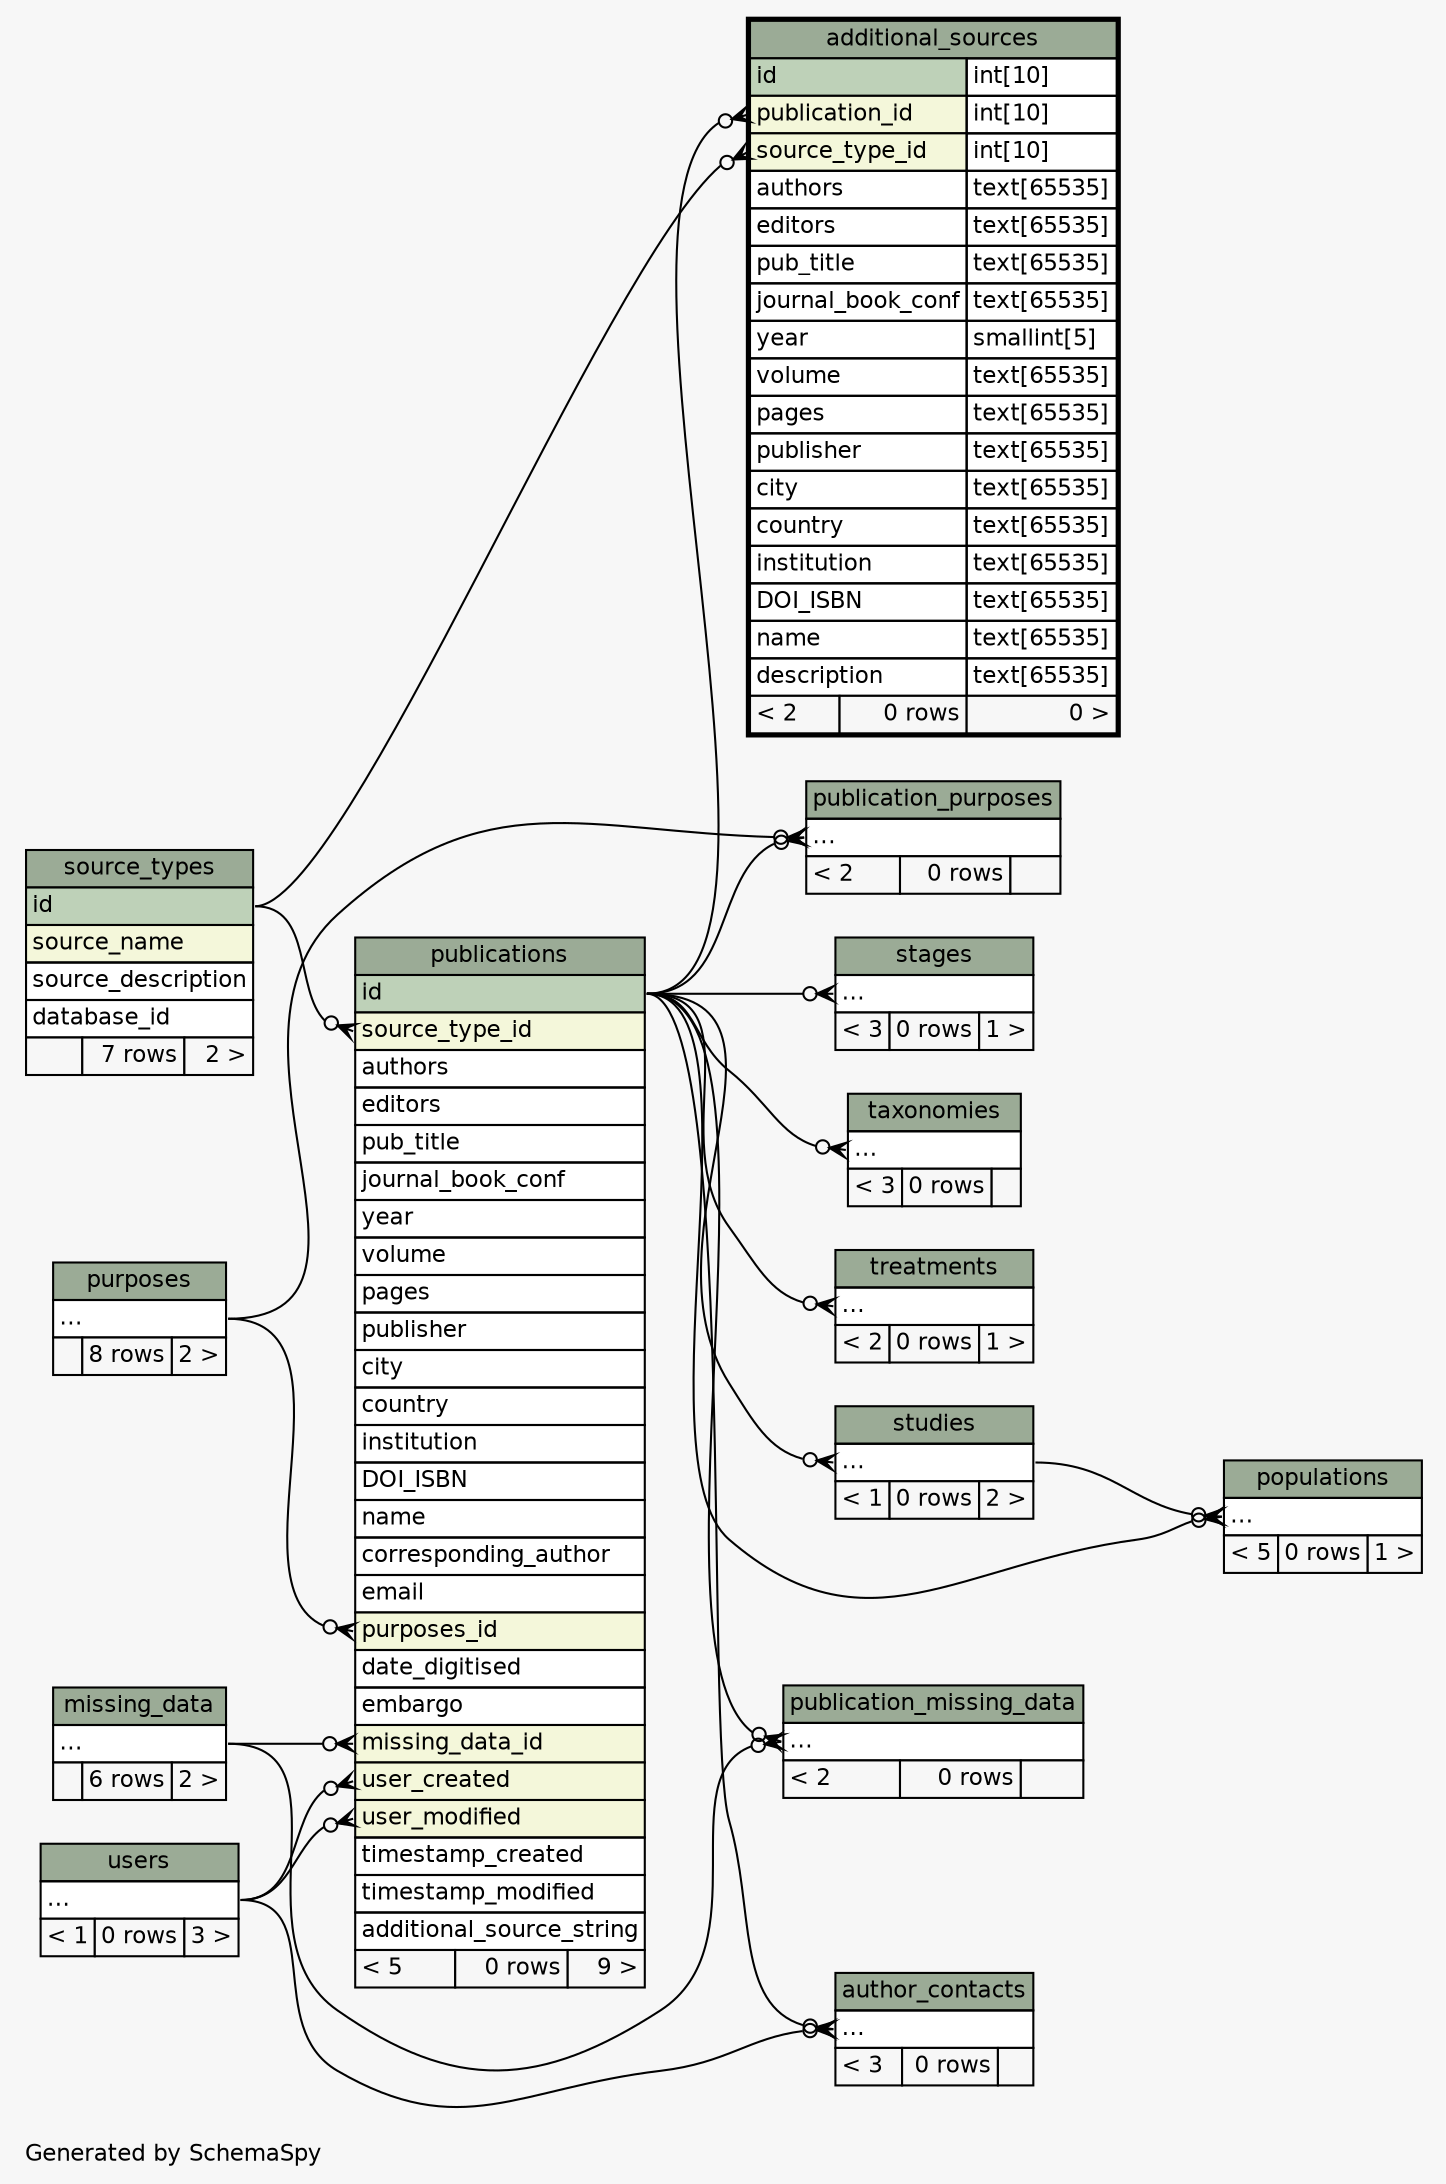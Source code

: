 // dot 2.38.0 on Mac OS X 10.11.1
// SchemaSpy rev 590
digraph "twoDegreesRelationshipsDiagram" {
  graph [
    rankdir="RL"
    bgcolor="#f7f7f7"
    label="\nGenerated by SchemaSpy"
    labeljust="l"
    nodesep="0.18"
    ranksep="0.46"
    fontname="Helvetica"
    fontsize="11"
  ];
  node [
    fontname="Helvetica"
    fontsize="11"
    shape="plaintext"
  ];
  edge [
    arrowsize="0.8"
  ];
  "additional_sources":"publication_id":w -> "publications":"id":e [arrowhead=none dir=back arrowtail=crowodot];
  "additional_sources":"source_type_id":w -> "source_types":"id":e [arrowhead=none dir=back arrowtail=crowodot];
  "author_contacts":"elipses":w -> "users":"elipses":e [arrowhead=none dir=back arrowtail=crowodot];
  "author_contacts":"elipses":w -> "publications":"id":e [arrowhead=none dir=back arrowtail=crowodot];
  "populations":"elipses":w -> "publications":"id":e [arrowhead=none dir=back arrowtail=crowodot];
  "populations":"elipses":w -> "studies":"elipses":e [arrowhead=none dir=back arrowtail=crowodot];
  "publication_missing_data":"elipses":w -> "missing_data":"elipses":e [arrowhead=none dir=back arrowtail=crowodot];
  "publication_missing_data":"elipses":w -> "publications":"id":e [arrowhead=none dir=back arrowtail=crowodot];
  "publication_purposes":"elipses":w -> "publications":"id":e [arrowhead=none dir=back arrowtail=crowodot];
  "publication_purposes":"elipses":w -> "purposes":"elipses":e [arrowhead=none dir=back arrowtail=crowodot];
  "publications":"missing_data_id":w -> "missing_data":"elipses":e [arrowhead=none dir=back arrowtail=crowodot];
  "publications":"purposes_id":w -> "purposes":"elipses":e [arrowhead=none dir=back arrowtail=crowodot];
  "publications":"source_type_id":w -> "source_types":"id":e [arrowhead=none dir=back arrowtail=crowodot];
  "publications":"user_created":w -> "users":"elipses":e [arrowhead=none dir=back arrowtail=crowodot];
  "publications":"user_modified":w -> "users":"elipses":e [arrowhead=none dir=back arrowtail=crowodot];
  "stages":"elipses":w -> "publications":"id":e [arrowhead=none dir=back arrowtail=crowodot];
  "studies":"elipses":w -> "publications":"id":e [arrowhead=none dir=back arrowtail=crowodot];
  "taxonomies":"elipses":w -> "publications":"id":e [arrowhead=none dir=back arrowtail=crowodot];
  "treatments":"elipses":w -> "publications":"id":e [arrowhead=none dir=back arrowtail=crowodot];
  "additional_sources" [
    label=<
    <TABLE BORDER="2" CELLBORDER="1" CELLSPACING="0" BGCOLOR="#ffffff">
      <TR><TD COLSPAN="3" BGCOLOR="#9bab96" ALIGN="CENTER">additional_sources</TD></TR>
      <TR><TD PORT="id" COLSPAN="2" BGCOLOR="#bed1b8" ALIGN="LEFT">id</TD><TD PORT="id.type" ALIGN="LEFT">int[10]</TD></TR>
      <TR><TD PORT="publication_id" COLSPAN="2" BGCOLOR="#f4f7da" ALIGN="LEFT">publication_id</TD><TD PORT="publication_id.type" ALIGN="LEFT">int[10]</TD></TR>
      <TR><TD PORT="source_type_id" COLSPAN="2" BGCOLOR="#f4f7da" ALIGN="LEFT">source_type_id</TD><TD PORT="source_type_id.type" ALIGN="LEFT">int[10]</TD></TR>
      <TR><TD PORT="authors" COLSPAN="2" ALIGN="LEFT">authors</TD><TD PORT="authors.type" ALIGN="LEFT">text[65535]</TD></TR>
      <TR><TD PORT="editors" COLSPAN="2" ALIGN="LEFT">editors</TD><TD PORT="editors.type" ALIGN="LEFT">text[65535]</TD></TR>
      <TR><TD PORT="pub_title" COLSPAN="2" ALIGN="LEFT">pub_title</TD><TD PORT="pub_title.type" ALIGN="LEFT">text[65535]</TD></TR>
      <TR><TD PORT="journal_book_conf" COLSPAN="2" ALIGN="LEFT">journal_book_conf</TD><TD PORT="journal_book_conf.type" ALIGN="LEFT">text[65535]</TD></TR>
      <TR><TD PORT="year" COLSPAN="2" ALIGN="LEFT">year</TD><TD PORT="year.type" ALIGN="LEFT">smallint[5]</TD></TR>
      <TR><TD PORT="volume" COLSPAN="2" ALIGN="LEFT">volume</TD><TD PORT="volume.type" ALIGN="LEFT">text[65535]</TD></TR>
      <TR><TD PORT="pages" COLSPAN="2" ALIGN="LEFT">pages</TD><TD PORT="pages.type" ALIGN="LEFT">text[65535]</TD></TR>
      <TR><TD PORT="publisher" COLSPAN="2" ALIGN="LEFT">publisher</TD><TD PORT="publisher.type" ALIGN="LEFT">text[65535]</TD></TR>
      <TR><TD PORT="city" COLSPAN="2" ALIGN="LEFT">city</TD><TD PORT="city.type" ALIGN="LEFT">text[65535]</TD></TR>
      <TR><TD PORT="country" COLSPAN="2" ALIGN="LEFT">country</TD><TD PORT="country.type" ALIGN="LEFT">text[65535]</TD></TR>
      <TR><TD PORT="institution" COLSPAN="2" ALIGN="LEFT">institution</TD><TD PORT="institution.type" ALIGN="LEFT">text[65535]</TD></TR>
      <TR><TD PORT="DOI_ISBN" COLSPAN="2" ALIGN="LEFT">DOI_ISBN</TD><TD PORT="DOI_ISBN.type" ALIGN="LEFT">text[65535]</TD></TR>
      <TR><TD PORT="name" COLSPAN="2" ALIGN="LEFT">name</TD><TD PORT="name.type" ALIGN="LEFT">text[65535]</TD></TR>
      <TR><TD PORT="description" COLSPAN="2" ALIGN="LEFT">description</TD><TD PORT="description.type" ALIGN="LEFT">text[65535]</TD></TR>
      <TR><TD ALIGN="LEFT" BGCOLOR="#f7f7f7">&lt; 2</TD><TD ALIGN="RIGHT" BGCOLOR="#f7f7f7">0 rows</TD><TD ALIGN="RIGHT" BGCOLOR="#f7f7f7">0 &gt;</TD></TR>
    </TABLE>>
    URL="additional_sources.html"
    tooltip="additional_sources"
  ];
  "author_contacts" [
    label=<
    <TABLE BORDER="0" CELLBORDER="1" CELLSPACING="0" BGCOLOR="#ffffff">
      <TR><TD COLSPAN="3" BGCOLOR="#9bab96" ALIGN="CENTER">author_contacts</TD></TR>
      <TR><TD PORT="elipses" COLSPAN="3" ALIGN="LEFT">...</TD></TR>
      <TR><TD ALIGN="LEFT" BGCOLOR="#f7f7f7">&lt; 3</TD><TD ALIGN="RIGHT" BGCOLOR="#f7f7f7">0 rows</TD><TD ALIGN="RIGHT" BGCOLOR="#f7f7f7">  </TD></TR>
    </TABLE>>
    URL="author_contacts.html"
    tooltip="author_contacts"
  ];
  "missing_data" [
    label=<
    <TABLE BORDER="0" CELLBORDER="1" CELLSPACING="0" BGCOLOR="#ffffff">
      <TR><TD COLSPAN="3" BGCOLOR="#9bab96" ALIGN="CENTER">missing_data</TD></TR>
      <TR><TD PORT="elipses" COLSPAN="3" ALIGN="LEFT">...</TD></TR>
      <TR><TD ALIGN="LEFT" BGCOLOR="#f7f7f7">  </TD><TD ALIGN="RIGHT" BGCOLOR="#f7f7f7">6 rows</TD><TD ALIGN="RIGHT" BGCOLOR="#f7f7f7">2 &gt;</TD></TR>
    </TABLE>>
    URL="missing_data.html"
    tooltip="missing_data"
  ];
  "populations" [
    label=<
    <TABLE BORDER="0" CELLBORDER="1" CELLSPACING="0" BGCOLOR="#ffffff">
      <TR><TD COLSPAN="3" BGCOLOR="#9bab96" ALIGN="CENTER">populations</TD></TR>
      <TR><TD PORT="elipses" COLSPAN="3" ALIGN="LEFT">...</TD></TR>
      <TR><TD ALIGN="LEFT" BGCOLOR="#f7f7f7">&lt; 5</TD><TD ALIGN="RIGHT" BGCOLOR="#f7f7f7">0 rows</TD><TD ALIGN="RIGHT" BGCOLOR="#f7f7f7">1 &gt;</TD></TR>
    </TABLE>>
    URL="populations.html"
    tooltip="populations"
  ];
  "publication_missing_data" [
    label=<
    <TABLE BORDER="0" CELLBORDER="1" CELLSPACING="0" BGCOLOR="#ffffff">
      <TR><TD COLSPAN="3" BGCOLOR="#9bab96" ALIGN="CENTER">publication_missing_data</TD></TR>
      <TR><TD PORT="elipses" COLSPAN="3" ALIGN="LEFT">...</TD></TR>
      <TR><TD ALIGN="LEFT" BGCOLOR="#f7f7f7">&lt; 2</TD><TD ALIGN="RIGHT" BGCOLOR="#f7f7f7">0 rows</TD><TD ALIGN="RIGHT" BGCOLOR="#f7f7f7">  </TD></TR>
    </TABLE>>
    URL="publication_missing_data.html"
    tooltip="publication_missing_data"
  ];
  "publication_purposes" [
    label=<
    <TABLE BORDER="0" CELLBORDER="1" CELLSPACING="0" BGCOLOR="#ffffff">
      <TR><TD COLSPAN="3" BGCOLOR="#9bab96" ALIGN="CENTER">publication_purposes</TD></TR>
      <TR><TD PORT="elipses" COLSPAN="3" ALIGN="LEFT">...</TD></TR>
      <TR><TD ALIGN="LEFT" BGCOLOR="#f7f7f7">&lt; 2</TD><TD ALIGN="RIGHT" BGCOLOR="#f7f7f7">0 rows</TD><TD ALIGN="RIGHT" BGCOLOR="#f7f7f7">  </TD></TR>
    </TABLE>>
    URL="publication_purposes.html"
    tooltip="publication_purposes"
  ];
  "publications" [
    label=<
    <TABLE BORDER="0" CELLBORDER="1" CELLSPACING="0" BGCOLOR="#ffffff">
      <TR><TD COLSPAN="3" BGCOLOR="#9bab96" ALIGN="CENTER">publications</TD></TR>
      <TR><TD PORT="id" COLSPAN="3" BGCOLOR="#bed1b8" ALIGN="LEFT">id</TD></TR>
      <TR><TD PORT="source_type_id" COLSPAN="3" BGCOLOR="#f4f7da" ALIGN="LEFT">source_type_id</TD></TR>
      <TR><TD PORT="authors" COLSPAN="3" ALIGN="LEFT">authors</TD></TR>
      <TR><TD PORT="editors" COLSPAN="3" ALIGN="LEFT">editors</TD></TR>
      <TR><TD PORT="pub_title" COLSPAN="3" ALIGN="LEFT">pub_title</TD></TR>
      <TR><TD PORT="journal_book_conf" COLSPAN="3" ALIGN="LEFT">journal_book_conf</TD></TR>
      <TR><TD PORT="year" COLSPAN="3" ALIGN="LEFT">year</TD></TR>
      <TR><TD PORT="volume" COLSPAN="3" ALIGN="LEFT">volume</TD></TR>
      <TR><TD PORT="pages" COLSPAN="3" ALIGN="LEFT">pages</TD></TR>
      <TR><TD PORT="publisher" COLSPAN="3" ALIGN="LEFT">publisher</TD></TR>
      <TR><TD PORT="city" COLSPAN="3" ALIGN="LEFT">city</TD></TR>
      <TR><TD PORT="country" COLSPAN="3" ALIGN="LEFT">country</TD></TR>
      <TR><TD PORT="institution" COLSPAN="3" ALIGN="LEFT">institution</TD></TR>
      <TR><TD PORT="DOI_ISBN" COLSPAN="3" ALIGN="LEFT">DOI_ISBN</TD></TR>
      <TR><TD PORT="name" COLSPAN="3" ALIGN="LEFT">name</TD></TR>
      <TR><TD PORT="corresponding_author" COLSPAN="3" ALIGN="LEFT">corresponding_author</TD></TR>
      <TR><TD PORT="email" COLSPAN="3" ALIGN="LEFT">email</TD></TR>
      <TR><TD PORT="purposes_id" COLSPAN="3" BGCOLOR="#f4f7da" ALIGN="LEFT">purposes_id</TD></TR>
      <TR><TD PORT="date_digitised" COLSPAN="3" ALIGN="LEFT">date_digitised</TD></TR>
      <TR><TD PORT="embargo" COLSPAN="3" ALIGN="LEFT">embargo</TD></TR>
      <TR><TD PORT="missing_data_id" COLSPAN="3" BGCOLOR="#f4f7da" ALIGN="LEFT">missing_data_id</TD></TR>
      <TR><TD PORT="user_created" COLSPAN="3" BGCOLOR="#f4f7da" ALIGN="LEFT">user_created</TD></TR>
      <TR><TD PORT="user_modified" COLSPAN="3" BGCOLOR="#f4f7da" ALIGN="LEFT">user_modified</TD></TR>
      <TR><TD PORT="timestamp_created" COLSPAN="3" ALIGN="LEFT">timestamp_created</TD></TR>
      <TR><TD PORT="timestamp_modified" COLSPAN="3" ALIGN="LEFT">timestamp_modified</TD></TR>
      <TR><TD PORT="additional_source_string" COLSPAN="3" ALIGN="LEFT">additional_source_string</TD></TR>
      <TR><TD ALIGN="LEFT" BGCOLOR="#f7f7f7">&lt; 5</TD><TD ALIGN="RIGHT" BGCOLOR="#f7f7f7">0 rows</TD><TD ALIGN="RIGHT" BGCOLOR="#f7f7f7">9 &gt;</TD></TR>
    </TABLE>>
    URL="publications.html"
    tooltip="publications"
  ];
  "purposes" [
    label=<
    <TABLE BORDER="0" CELLBORDER="1" CELLSPACING="0" BGCOLOR="#ffffff">
      <TR><TD COLSPAN="3" BGCOLOR="#9bab96" ALIGN="CENTER">purposes</TD></TR>
      <TR><TD PORT="elipses" COLSPAN="3" ALIGN="LEFT">...</TD></TR>
      <TR><TD ALIGN="LEFT" BGCOLOR="#f7f7f7">  </TD><TD ALIGN="RIGHT" BGCOLOR="#f7f7f7">8 rows</TD><TD ALIGN="RIGHT" BGCOLOR="#f7f7f7">2 &gt;</TD></TR>
    </TABLE>>
    URL="purposes.html"
    tooltip="purposes"
  ];
  "source_types" [
    label=<
    <TABLE BORDER="0" CELLBORDER="1" CELLSPACING="0" BGCOLOR="#ffffff">
      <TR><TD COLSPAN="3" BGCOLOR="#9bab96" ALIGN="CENTER">source_types</TD></TR>
      <TR><TD PORT="id" COLSPAN="3" BGCOLOR="#bed1b8" ALIGN="LEFT">id</TD></TR>
      <TR><TD PORT="source_name" COLSPAN="3" BGCOLOR="#f4f7da" ALIGN="LEFT">source_name</TD></TR>
      <TR><TD PORT="source_description" COLSPAN="3" ALIGN="LEFT">source_description</TD></TR>
      <TR><TD PORT="database_id" COLSPAN="3" ALIGN="LEFT">database_id</TD></TR>
      <TR><TD ALIGN="LEFT" BGCOLOR="#f7f7f7">  </TD><TD ALIGN="RIGHT" BGCOLOR="#f7f7f7">7 rows</TD><TD ALIGN="RIGHT" BGCOLOR="#f7f7f7">2 &gt;</TD></TR>
    </TABLE>>
    URL="source_types.html"
    tooltip="source_types"
  ];
  "stages" [
    label=<
    <TABLE BORDER="0" CELLBORDER="1" CELLSPACING="0" BGCOLOR="#ffffff">
      <TR><TD COLSPAN="3" BGCOLOR="#9bab96" ALIGN="CENTER">stages</TD></TR>
      <TR><TD PORT="elipses" COLSPAN="3" ALIGN="LEFT">...</TD></TR>
      <TR><TD ALIGN="LEFT" BGCOLOR="#f7f7f7">&lt; 3</TD><TD ALIGN="RIGHT" BGCOLOR="#f7f7f7">0 rows</TD><TD ALIGN="RIGHT" BGCOLOR="#f7f7f7">1 &gt;</TD></TR>
    </TABLE>>
    URL="stages.html"
    tooltip="stages"
  ];
  "studies" [
    label=<
    <TABLE BORDER="0" CELLBORDER="1" CELLSPACING="0" BGCOLOR="#ffffff">
      <TR><TD COLSPAN="3" BGCOLOR="#9bab96" ALIGN="CENTER">studies</TD></TR>
      <TR><TD PORT="elipses" COLSPAN="3" ALIGN="LEFT">...</TD></TR>
      <TR><TD ALIGN="LEFT" BGCOLOR="#f7f7f7">&lt; 1</TD><TD ALIGN="RIGHT" BGCOLOR="#f7f7f7">0 rows</TD><TD ALIGN="RIGHT" BGCOLOR="#f7f7f7">2 &gt;</TD></TR>
    </TABLE>>
    URL="studies.html"
    tooltip="studies"
  ];
  "taxonomies" [
    label=<
    <TABLE BORDER="0" CELLBORDER="1" CELLSPACING="0" BGCOLOR="#ffffff">
      <TR><TD COLSPAN="3" BGCOLOR="#9bab96" ALIGN="CENTER">taxonomies</TD></TR>
      <TR><TD PORT="elipses" COLSPAN="3" ALIGN="LEFT">...</TD></TR>
      <TR><TD ALIGN="LEFT" BGCOLOR="#f7f7f7">&lt; 3</TD><TD ALIGN="RIGHT" BGCOLOR="#f7f7f7">0 rows</TD><TD ALIGN="RIGHT" BGCOLOR="#f7f7f7">  </TD></TR>
    </TABLE>>
    URL="taxonomies.html"
    tooltip="taxonomies"
  ];
  "treatments" [
    label=<
    <TABLE BORDER="0" CELLBORDER="1" CELLSPACING="0" BGCOLOR="#ffffff">
      <TR><TD COLSPAN="3" BGCOLOR="#9bab96" ALIGN="CENTER">treatments</TD></TR>
      <TR><TD PORT="elipses" COLSPAN="3" ALIGN="LEFT">...</TD></TR>
      <TR><TD ALIGN="LEFT" BGCOLOR="#f7f7f7">&lt; 2</TD><TD ALIGN="RIGHT" BGCOLOR="#f7f7f7">0 rows</TD><TD ALIGN="RIGHT" BGCOLOR="#f7f7f7">1 &gt;</TD></TR>
    </TABLE>>
    URL="treatments.html"
    tooltip="treatments"
  ];
  "users" [
    label=<
    <TABLE BORDER="0" CELLBORDER="1" CELLSPACING="0" BGCOLOR="#ffffff">
      <TR><TD COLSPAN="3" BGCOLOR="#9bab96" ALIGN="CENTER">users</TD></TR>
      <TR><TD PORT="elipses" COLSPAN="3" ALIGN="LEFT">...</TD></TR>
      <TR><TD ALIGN="LEFT" BGCOLOR="#f7f7f7">&lt; 1</TD><TD ALIGN="RIGHT" BGCOLOR="#f7f7f7">0 rows</TD><TD ALIGN="RIGHT" BGCOLOR="#f7f7f7">3 &gt;</TD></TR>
    </TABLE>>
    URL="users.html"
    tooltip="users"
  ];
}
